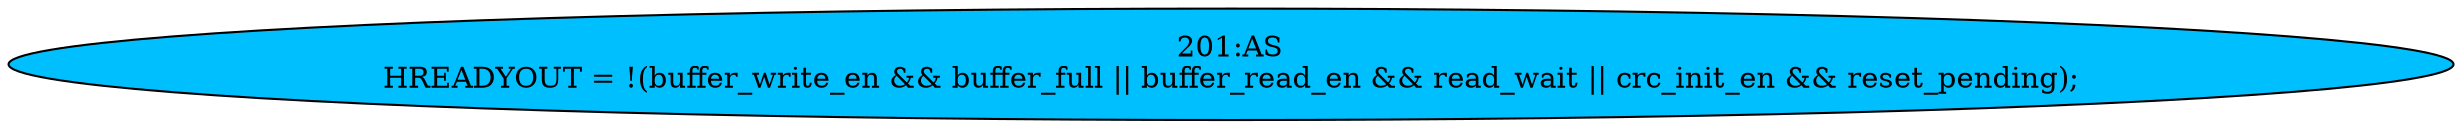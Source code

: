 strict digraph "" {
	node [label="\N"];
	"201:AS"	 [ast="<pyverilog.vparser.ast.Assign object at 0x7fba378b3cd0>",
		def_var="['HREADYOUT']",
		fillcolor=deepskyblue,
		label="201:AS
HREADYOUT = !(buffer_write_en && buffer_full || buffer_read_en && read_wait || crc_init_en && reset_pending);",
		statements="[]",
		style=filled,
		typ=Assign,
		use_var="['buffer_write_en', 'buffer_full', 'buffer_read_en', 'read_wait', 'crc_init_en', 'reset_pending']"];
}
